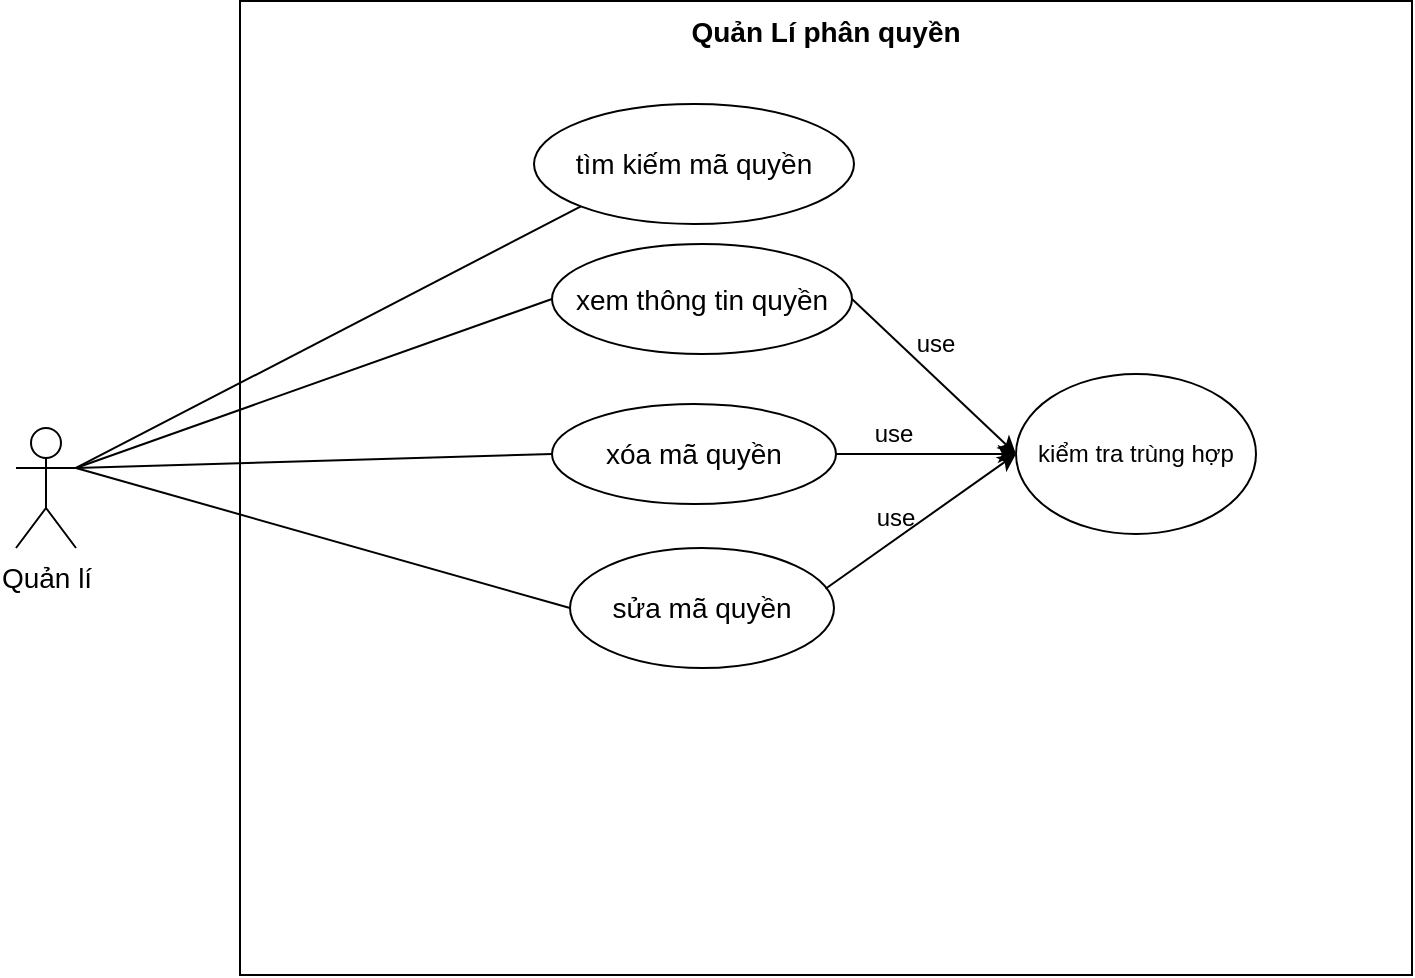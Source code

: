 <mxfile version="20.3.0" type="device"><diagram id="CN1LFfcOCoTONjUJ-1zh" name="Page-1"><mxGraphModel dx="1038" dy="2841" grid="1" gridSize="10" guides="1" tooltips="1" connect="1" arrows="1" fold="1" page="1" pageScale="1" pageWidth="850" pageHeight="1100" math="0" shadow="0"><root><mxCell id="0"/><mxCell id="1" parent="0"/><mxCell id="qB2Hd4f6ez08OER4gWuH-1" value="Quản Lí phân quyền" style="shape=rect;html=1;verticalAlign=top;fontStyle=1;whiteSpace=wrap;align=center;fontSize=14;" parent="1" vertex="1"><mxGeometry x="262" y="-2171.5" width="586" height="487" as="geometry"/></mxCell><mxCell id="qB2Hd4f6ez08OER4gWuH-2" value="Quản lí" style="shape=umlActor;verticalLabelPosition=bottom;verticalAlign=top;html=1;outlineConnect=0;fontSize=14;" parent="1" vertex="1"><mxGeometry x="150" y="-1958" width="30" height="60" as="geometry"/></mxCell><mxCell id="qB2Hd4f6ez08OER4gWuH-5" value="" style="endArrow=none;html=1;rounded=0;fontSize=14;exitX=1;exitY=0.333;exitDx=0;exitDy=0;exitPerimeter=0;entryX=0;entryY=1;entryDx=0;entryDy=0;" parent="1" source="qB2Hd4f6ez08OER4gWuH-2" target="qB2Hd4f6ez08OER4gWuH-14" edge="1"><mxGeometry width="50" height="50" relative="1" as="geometry"><mxPoint x="688" y="-1801" as="sourcePoint"/><mxPoint x="330" y="-1928" as="targetPoint"/></mxGeometry></mxCell><mxCell id="qB2Hd4f6ez08OER4gWuH-6" value="xem thông tin quyền" style="ellipse;whiteSpace=wrap;html=1;fontSize=14;" parent="1" vertex="1"><mxGeometry x="418" y="-2050" width="150" height="55" as="geometry"/></mxCell><mxCell id="qB2Hd4f6ez08OER4gWuH-7" value="sửa mã quyền" style="ellipse;whiteSpace=wrap;html=1;fontSize=14;" parent="1" vertex="1"><mxGeometry x="427" y="-1898" width="132" height="60" as="geometry"/></mxCell><mxCell id="qB2Hd4f6ez08OER4gWuH-8" value="xóa mã quyền" style="ellipse;whiteSpace=wrap;html=1;fontSize=14;" parent="1" vertex="1"><mxGeometry x="418" y="-1970" width="142" height="50" as="geometry"/></mxCell><mxCell id="qB2Hd4f6ez08OER4gWuH-14" value="tìm kiếm mã quyền" style="ellipse;whiteSpace=wrap;html=1;fontSize=14;" parent="1" vertex="1"><mxGeometry x="409" y="-2120" width="160" height="60" as="geometry"/></mxCell><mxCell id="tVZv65IIjd51YR3uUxC7-1" value="" style="endArrow=none;html=1;rounded=0;exitX=1;exitY=0.333;exitDx=0;exitDy=0;exitPerimeter=0;entryX=0;entryY=0.5;entryDx=0;entryDy=0;" parent="1" source="qB2Hd4f6ez08OER4gWuH-2" target="qB2Hd4f6ez08OER4gWuH-6" edge="1"><mxGeometry width="50" height="50" relative="1" as="geometry"><mxPoint x="400" y="-1980" as="sourcePoint"/><mxPoint x="450" y="-2030" as="targetPoint"/></mxGeometry></mxCell><mxCell id="tVZv65IIjd51YR3uUxC7-2" value="" style="endArrow=none;html=1;rounded=0;exitX=1;exitY=0.333;exitDx=0;exitDy=0;exitPerimeter=0;entryX=0;entryY=0.5;entryDx=0;entryDy=0;" parent="1" source="qB2Hd4f6ez08OER4gWuH-2" target="qB2Hd4f6ez08OER4gWuH-8" edge="1"><mxGeometry width="50" height="50" relative="1" as="geometry"><mxPoint x="400" y="-1980" as="sourcePoint"/><mxPoint x="450" y="-2030" as="targetPoint"/></mxGeometry></mxCell><mxCell id="tVZv65IIjd51YR3uUxC7-3" value="" style="endArrow=none;html=1;rounded=0;exitX=1;exitY=0.333;exitDx=0;exitDy=0;exitPerimeter=0;entryX=0;entryY=0.5;entryDx=0;entryDy=0;" parent="1" source="qB2Hd4f6ez08OER4gWuH-2" target="qB2Hd4f6ez08OER4gWuH-7" edge="1"><mxGeometry width="50" height="50" relative="1" as="geometry"><mxPoint x="400" y="-1980" as="sourcePoint"/><mxPoint x="450" y="-2030" as="targetPoint"/></mxGeometry></mxCell><mxCell id="67cmbJWCT3UdccRvjVws-1" value="kiểm tra trùng hợp" style="ellipse;whiteSpace=wrap;html=1;" parent="1" vertex="1"><mxGeometry x="650" y="-1985" width="120" height="80" as="geometry"/></mxCell><mxCell id="Bd3okqJOhiZPWZRSKkik-1" value="" style="endArrow=classic;html=1;rounded=0;entryX=0;entryY=0.5;entryDx=0;entryDy=0;exitX=1;exitY=0.5;exitDx=0;exitDy=0;" parent="1" source="qB2Hd4f6ez08OER4gWuH-6" target="67cmbJWCT3UdccRvjVws-1" edge="1"><mxGeometry width="50" height="50" relative="1" as="geometry"><mxPoint x="400" y="-1840" as="sourcePoint"/><mxPoint x="450" y="-1890" as="targetPoint"/></mxGeometry></mxCell><mxCell id="Bd3okqJOhiZPWZRSKkik-2" value="" style="endArrow=classic;html=1;rounded=0;entryX=0;entryY=0.5;entryDx=0;entryDy=0;exitX=1;exitY=0.5;exitDx=0;exitDy=0;" parent="1" source="qB2Hd4f6ez08OER4gWuH-8" target="67cmbJWCT3UdccRvjVws-1" edge="1"><mxGeometry width="50" height="50" relative="1" as="geometry"><mxPoint x="400" y="-1840" as="sourcePoint"/><mxPoint x="450" y="-1890" as="targetPoint"/></mxGeometry></mxCell><mxCell id="Bd3okqJOhiZPWZRSKkik-3" value="" style="endArrow=classic;html=1;rounded=0;entryX=0;entryY=0.5;entryDx=0;entryDy=0;exitX=0.968;exitY=0.34;exitDx=0;exitDy=0;exitPerimeter=0;" parent="1" source="qB2Hd4f6ez08OER4gWuH-7" target="67cmbJWCT3UdccRvjVws-1" edge="1"><mxGeometry width="50" height="50" relative="1" as="geometry"><mxPoint x="400" y="-1840" as="sourcePoint"/><mxPoint x="450" y="-1890" as="targetPoint"/></mxGeometry></mxCell><mxCell id="Bd3okqJOhiZPWZRSKkik-4" value="use" style="text;html=1;strokeColor=none;fillColor=none;align=center;verticalAlign=middle;whiteSpace=wrap;rounded=0;" parent="1" vertex="1"><mxGeometry x="580" y="-2015" width="60" height="30" as="geometry"/></mxCell><mxCell id="Bd3okqJOhiZPWZRSKkik-5" value="use" style="text;html=1;strokeColor=none;fillColor=none;align=center;verticalAlign=middle;whiteSpace=wrap;rounded=0;" parent="1" vertex="1"><mxGeometry x="559" y="-1970" width="60" height="30" as="geometry"/></mxCell><mxCell id="Bd3okqJOhiZPWZRSKkik-6" value="use" style="text;html=1;strokeColor=none;fillColor=none;align=center;verticalAlign=middle;whiteSpace=wrap;rounded=0;" parent="1" vertex="1"><mxGeometry x="560" y="-1928" width="60" height="30" as="geometry"/></mxCell></root></mxGraphModel></diagram></mxfile>